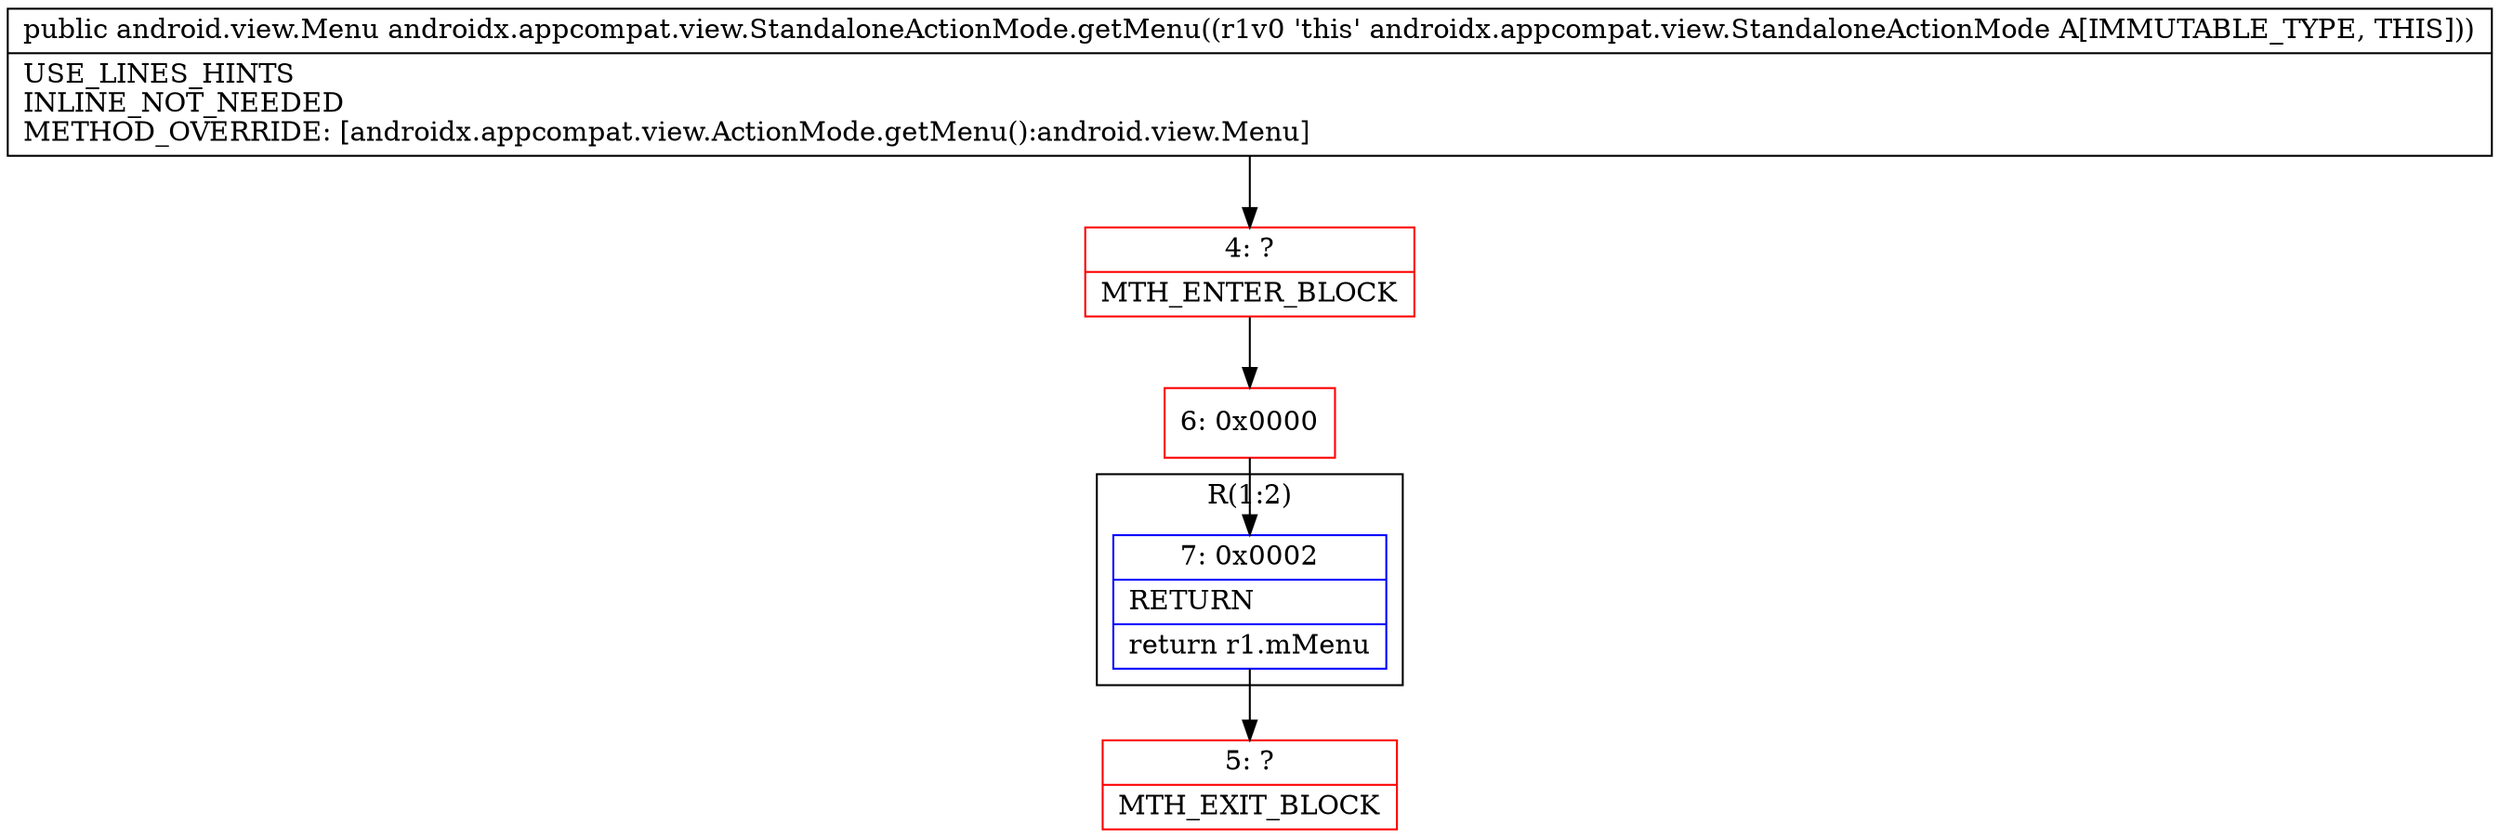 digraph "CFG forandroidx.appcompat.view.StandaloneActionMode.getMenu()Landroid\/view\/Menu;" {
subgraph cluster_Region_1739316997 {
label = "R(1:2)";
node [shape=record,color=blue];
Node_7 [shape=record,label="{7\:\ 0x0002|RETURN\l|return r1.mMenu\l}"];
}
Node_4 [shape=record,color=red,label="{4\:\ ?|MTH_ENTER_BLOCK\l}"];
Node_6 [shape=record,color=red,label="{6\:\ 0x0000}"];
Node_5 [shape=record,color=red,label="{5\:\ ?|MTH_EXIT_BLOCK\l}"];
MethodNode[shape=record,label="{public android.view.Menu androidx.appcompat.view.StandaloneActionMode.getMenu((r1v0 'this' androidx.appcompat.view.StandaloneActionMode A[IMMUTABLE_TYPE, THIS]))  | USE_LINES_HINTS\lINLINE_NOT_NEEDED\lMETHOD_OVERRIDE: [androidx.appcompat.view.ActionMode.getMenu():android.view.Menu]\l}"];
MethodNode -> Node_4;Node_7 -> Node_5;
Node_4 -> Node_6;
Node_6 -> Node_7;
}

